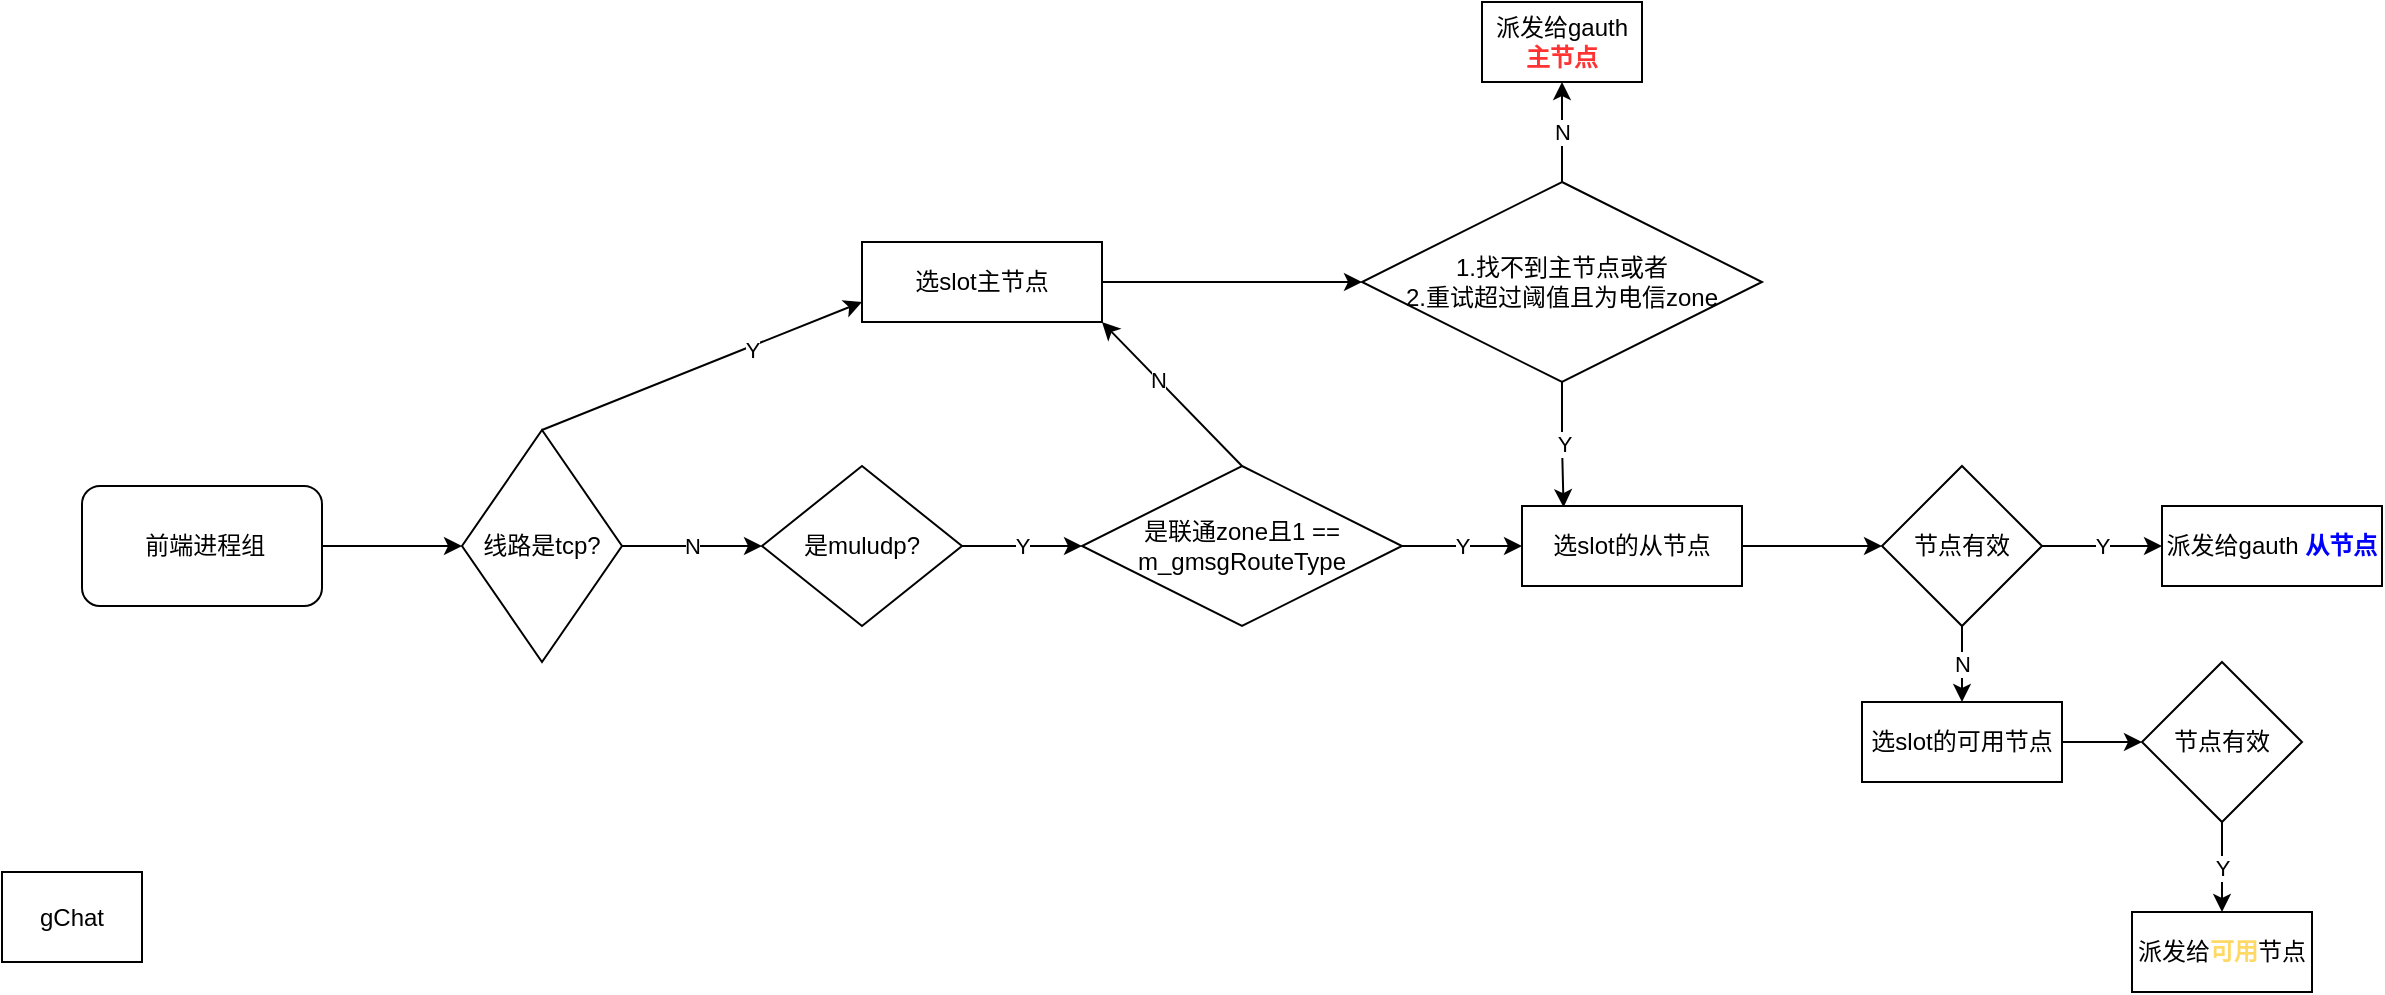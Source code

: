 <mxfile version="21.1.1" type="github">
  <diagram name="第 1 页" id="KKsY59eh9XaDmgX87wVV">
    <mxGraphModel dx="512" dy="565" grid="1" gridSize="10" guides="1" tooltips="1" connect="1" arrows="1" fold="1" page="1" pageScale="1" pageWidth="827" pageHeight="1169" math="0" shadow="0">
      <root>
        <mxCell id="0" />
        <mxCell id="1" parent="0" />
        <mxCell id="A7drEQn15BSyyHfxk9KO-81" style="edgeStyle=orthogonalEdgeStyle;rounded=0;orthogonalLoop=1;jettySize=auto;html=1;entryX=0;entryY=0.5;entryDx=0;entryDy=0;" edge="1" parent="1" source="A7drEQn15BSyyHfxk9KO-1" target="A7drEQn15BSyyHfxk9KO-3">
          <mxGeometry relative="1" as="geometry" />
        </mxCell>
        <mxCell id="A7drEQn15BSyyHfxk9KO-1" value="&amp;nbsp;前端进程组" style="rounded=1;whiteSpace=wrap;html=1;" vertex="1" parent="1">
          <mxGeometry x="60" y="352" width="120" height="60" as="geometry" />
        </mxCell>
        <mxCell id="A7drEQn15BSyyHfxk9KO-61" value="N" style="edgeStyle=orthogonalEdgeStyle;rounded=0;orthogonalLoop=1;jettySize=auto;html=1;entryX=0;entryY=0.5;entryDx=0;entryDy=0;" edge="1" parent="1" source="A7drEQn15BSyyHfxk9KO-3" target="A7drEQn15BSyyHfxk9KO-22">
          <mxGeometry relative="1" as="geometry" />
        </mxCell>
        <mxCell id="A7drEQn15BSyyHfxk9KO-3" value="线路是tcp?" style="rhombus;whiteSpace=wrap;html=1;" vertex="1" parent="1">
          <mxGeometry x="250" y="324" width="80" height="116" as="geometry" />
        </mxCell>
        <mxCell id="A7drEQn15BSyyHfxk9KO-73" style="edgeStyle=orthogonalEdgeStyle;rounded=0;orthogonalLoop=1;jettySize=auto;html=1;entryX=0;entryY=0.5;entryDx=0;entryDy=0;" edge="1" parent="1" source="A7drEQn15BSyyHfxk9KO-6" target="A7drEQn15BSyyHfxk9KO-9">
          <mxGeometry relative="1" as="geometry" />
        </mxCell>
        <mxCell id="A7drEQn15BSyyHfxk9KO-6" value="选slot主节点" style="rounded=0;whiteSpace=wrap;html=1;" vertex="1" parent="1">
          <mxGeometry x="450" y="230" width="120" height="40" as="geometry" />
        </mxCell>
        <mxCell id="A7drEQn15BSyyHfxk9KO-74" value="N" style="edgeStyle=orthogonalEdgeStyle;rounded=0;orthogonalLoop=1;jettySize=auto;html=1;entryX=0.5;entryY=1;entryDx=0;entryDy=0;" edge="1" parent="1" source="A7drEQn15BSyyHfxk9KO-9" target="A7drEQn15BSyyHfxk9KO-40">
          <mxGeometry relative="1" as="geometry" />
        </mxCell>
        <mxCell id="A7drEQn15BSyyHfxk9KO-75" value="Y" style="edgeStyle=orthogonalEdgeStyle;rounded=0;orthogonalLoop=1;jettySize=auto;html=1;entryX=0.189;entryY=0.015;entryDx=0;entryDy=0;entryPerimeter=0;" edge="1" parent="1" source="A7drEQn15BSyyHfxk9KO-9" target="A7drEQn15BSyyHfxk9KO-11">
          <mxGeometry relative="1" as="geometry" />
        </mxCell>
        <mxCell id="A7drEQn15BSyyHfxk9KO-9" value="1.找不到主节点或者&lt;br&gt;2.重试超过阈值且为电信zone" style="rhombus;whiteSpace=wrap;html=1;" vertex="1" parent="1">
          <mxGeometry x="700" y="200" width="200" height="100" as="geometry" />
        </mxCell>
        <mxCell id="A7drEQn15BSyyHfxk9KO-76" style="edgeStyle=orthogonalEdgeStyle;rounded=0;orthogonalLoop=1;jettySize=auto;html=1;entryX=0;entryY=0.5;entryDx=0;entryDy=0;" edge="1" parent="1" source="A7drEQn15BSyyHfxk9KO-11" target="A7drEQn15BSyyHfxk9KO-31">
          <mxGeometry relative="1" as="geometry" />
        </mxCell>
        <mxCell id="A7drEQn15BSyyHfxk9KO-11" value="选slot的从节点" style="rounded=0;whiteSpace=wrap;html=1;" vertex="1" parent="1">
          <mxGeometry x="780" y="362" width="110" height="40" as="geometry" />
        </mxCell>
        <mxCell id="A7drEQn15BSyyHfxk9KO-72" value="Y" style="edgeStyle=orthogonalEdgeStyle;rounded=0;orthogonalLoop=1;jettySize=auto;html=1;" edge="1" parent="1" source="A7drEQn15BSyyHfxk9KO-16" target="A7drEQn15BSyyHfxk9KO-11">
          <mxGeometry relative="1" as="geometry" />
        </mxCell>
        <mxCell id="A7drEQn15BSyyHfxk9KO-16" value="是联通zone且1 == m_gmsgRouteType" style="rhombus;whiteSpace=wrap;html=1;" vertex="1" parent="1">
          <mxGeometry x="560" y="342" width="160" height="80" as="geometry" />
        </mxCell>
        <mxCell id="A7drEQn15BSyyHfxk9KO-70" value="Y" style="edgeStyle=orthogonalEdgeStyle;rounded=0;orthogonalLoop=1;jettySize=auto;html=1;exitX=1;exitY=0.5;exitDx=0;exitDy=0;entryX=0;entryY=0.5;entryDx=0;entryDy=0;" edge="1" parent="1" source="A7drEQn15BSyyHfxk9KO-22" target="A7drEQn15BSyyHfxk9KO-16">
          <mxGeometry relative="1" as="geometry" />
        </mxCell>
        <mxCell id="A7drEQn15BSyyHfxk9KO-22" value="是muludp?" style="rhombus;whiteSpace=wrap;html=1;" vertex="1" parent="1">
          <mxGeometry x="400" y="342" width="100" height="80" as="geometry" />
        </mxCell>
        <mxCell id="A7drEQn15BSyyHfxk9KO-79" style="edgeStyle=orthogonalEdgeStyle;rounded=0;orthogonalLoop=1;jettySize=auto;html=1;entryX=0;entryY=0.5;entryDx=0;entryDy=0;" edge="1" parent="1" source="A7drEQn15BSyyHfxk9KO-27" target="A7drEQn15BSyyHfxk9KO-46">
          <mxGeometry relative="1" as="geometry" />
        </mxCell>
        <mxCell id="A7drEQn15BSyyHfxk9KO-27" value="选slot的可用节点" style="rounded=0;whiteSpace=wrap;html=1;" vertex="1" parent="1">
          <mxGeometry x="950" y="460" width="100" height="40" as="geometry" />
        </mxCell>
        <mxCell id="A7drEQn15BSyyHfxk9KO-77" value="Y" style="edgeStyle=orthogonalEdgeStyle;rounded=0;orthogonalLoop=1;jettySize=auto;html=1;entryX=0;entryY=0.5;entryDx=0;entryDy=0;" edge="1" parent="1" source="A7drEQn15BSyyHfxk9KO-31" target="A7drEQn15BSyyHfxk9KO-41">
          <mxGeometry relative="1" as="geometry" />
        </mxCell>
        <mxCell id="A7drEQn15BSyyHfxk9KO-78" value="N" style="edgeStyle=orthogonalEdgeStyle;rounded=0;orthogonalLoop=1;jettySize=auto;html=1;entryX=0.5;entryY=0;entryDx=0;entryDy=0;" edge="1" parent="1" source="A7drEQn15BSyyHfxk9KO-31" target="A7drEQn15BSyyHfxk9KO-27">
          <mxGeometry relative="1" as="geometry" />
        </mxCell>
        <mxCell id="A7drEQn15BSyyHfxk9KO-31" value="节点有效" style="rhombus;whiteSpace=wrap;html=1;" vertex="1" parent="1">
          <mxGeometry x="960" y="342" width="80" height="80" as="geometry" />
        </mxCell>
        <mxCell id="A7drEQn15BSyyHfxk9KO-40" value="派发给gauth &lt;font color=&quot;#ff3333&quot;&gt;&lt;b&gt;主节点&lt;/b&gt;&lt;/font&gt;" style="rounded=0;whiteSpace=wrap;html=1;" vertex="1" parent="1">
          <mxGeometry x="760" y="110" width="80" height="40" as="geometry" />
        </mxCell>
        <mxCell id="A7drEQn15BSyyHfxk9KO-41" value="派发给gauth &lt;b&gt;&lt;font color=&quot;#0000ff&quot;&gt;从节点&lt;/font&gt;&lt;/b&gt;" style="rounded=0;whiteSpace=wrap;html=1;" vertex="1" parent="1">
          <mxGeometry x="1100" y="362" width="110" height="40" as="geometry" />
        </mxCell>
        <mxCell id="A7drEQn15BSyyHfxk9KO-80" value="Y" style="edgeStyle=orthogonalEdgeStyle;rounded=0;orthogonalLoop=1;jettySize=auto;html=1;" edge="1" parent="1" source="A7drEQn15BSyyHfxk9KO-46" target="A7drEQn15BSyyHfxk9KO-51">
          <mxGeometry relative="1" as="geometry" />
        </mxCell>
        <mxCell id="A7drEQn15BSyyHfxk9KO-46" value="节点有效" style="rhombus;whiteSpace=wrap;html=1;" vertex="1" parent="1">
          <mxGeometry x="1090" y="440" width="80" height="80" as="geometry" />
        </mxCell>
        <mxCell id="A7drEQn15BSyyHfxk9KO-51" value="派发给&lt;b&gt;&lt;font color=&quot;#ffd966&quot;&gt;可用&lt;/font&gt;&lt;/b&gt;节点" style="rounded=0;whiteSpace=wrap;html=1;" vertex="1" parent="1">
          <mxGeometry x="1085" y="565" width="90" height="40" as="geometry" />
        </mxCell>
        <mxCell id="A7drEQn15BSyyHfxk9KO-56" value="" style="endArrow=classic;html=1;rounded=0;entryX=1;entryY=1;entryDx=0;entryDy=0;exitX=0.5;exitY=0;exitDx=0;exitDy=0;" edge="1" parent="1" source="A7drEQn15BSyyHfxk9KO-16" target="A7drEQn15BSyyHfxk9KO-6">
          <mxGeometry width="50" height="50" relative="1" as="geometry">
            <mxPoint x="620" y="340" as="sourcePoint" />
            <mxPoint x="670" y="290" as="targetPoint" />
          </mxGeometry>
        </mxCell>
        <mxCell id="A7drEQn15BSyyHfxk9KO-57" value="N" style="edgeLabel;html=1;align=center;verticalAlign=middle;resizable=0;points=[];" vertex="1" connectable="0" parent="A7drEQn15BSyyHfxk9KO-56">
          <mxGeometry x="0.213" y="-1" relative="1" as="geometry">
            <mxPoint y="1" as="offset" />
          </mxGeometry>
        </mxCell>
        <mxCell id="A7drEQn15BSyyHfxk9KO-58" value="" style="endArrow=classic;html=1;rounded=0;entryX=0;entryY=0.75;entryDx=0;entryDy=0;exitX=0.5;exitY=0;exitDx=0;exitDy=0;" edge="1" parent="1" source="A7drEQn15BSyyHfxk9KO-3" target="A7drEQn15BSyyHfxk9KO-6">
          <mxGeometry width="50" height="50" relative="1" as="geometry">
            <mxPoint x="290" y="320" as="sourcePoint" />
            <mxPoint x="340" y="270" as="targetPoint" />
          </mxGeometry>
        </mxCell>
        <mxCell id="A7drEQn15BSyyHfxk9KO-59" value="Y" style="edgeLabel;html=1;align=center;verticalAlign=middle;resizable=0;points=[];" vertex="1" connectable="0" parent="A7drEQn15BSyyHfxk9KO-58">
          <mxGeometry x="0.302" y="-1" relative="1" as="geometry">
            <mxPoint as="offset" />
          </mxGeometry>
        </mxCell>
        <mxCell id="A7drEQn15BSyyHfxk9KO-82" value="gChat" style="rounded=0;whiteSpace=wrap;html=1;" vertex="1" parent="1">
          <mxGeometry x="20" y="545" width="70" height="45" as="geometry" />
        </mxCell>
      </root>
    </mxGraphModel>
  </diagram>
</mxfile>
